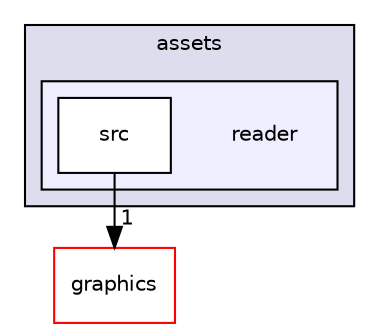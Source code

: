 digraph "reader" {
  compound=true
  node [ fontsize="10", fontname="Helvetica"];
  edge [ labelfontsize="10", labelfontname="Helvetica"];
  subgraph clusterdir_c06811b8199beb4c697950829a4c58ec {
    graph [ bgcolor="#ddddee", pencolor="black", label="assets" fontname="Helvetica", fontsize="10", URL="dir_c06811b8199beb4c697950829a4c58ec.html"]
  subgraph clusterdir_d85eafc286aeae2d5a8b6180bc2e9606 {
    graph [ bgcolor="#eeeeff", pencolor="black", label="" URL="dir_d85eafc286aeae2d5a8b6180bc2e9606.html"];
    dir_d85eafc286aeae2d5a8b6180bc2e9606 [shape=plaintext label="reader"];
  dir_88220dca98b5185e400f8aee0995768f [shape=box label="src" fillcolor="white" style="filled" URL="dir_88220dca98b5185e400f8aee0995768f.html"];
  }
  }
  dir_5311ac799357c12e8d6677b53f5ac4d2 [shape=box label="graphics" fillcolor="white" style="filled" color="red" URL="dir_5311ac799357c12e8d6677b53f5ac4d2.html"];
  dir_88220dca98b5185e400f8aee0995768f->dir_5311ac799357c12e8d6677b53f5ac4d2 [headlabel="1", labeldistance=1.5 headhref="dir_000009_000001.html"];
}
